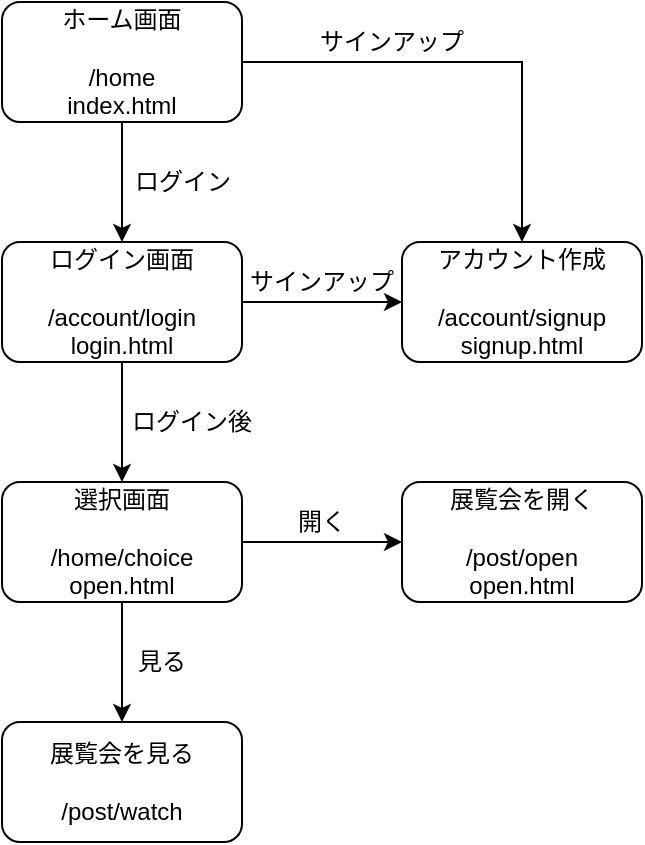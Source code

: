 <mxfile version="15.1.4" type="github"><diagram id="xssXxt2NALtNpCth1jgs" name="Page-1"><mxGraphModel dx="1038" dy="579" grid="1" gridSize="10" guides="1" tooltips="1" connect="1" arrows="1" fold="1" page="1" pageScale="1" pageWidth="827" pageHeight="1169" math="0" shadow="0"><root><mxCell id="0"/><mxCell id="1" parent="0"/><mxCell id="UdGI6lKLNlcyH2O-RLPg-4" style="edgeStyle=orthogonalEdgeStyle;rounded=0;orthogonalLoop=1;jettySize=auto;html=1;entryX=0.5;entryY=0;entryDx=0;entryDy=0;" edge="1" parent="1" source="UdGI6lKLNlcyH2O-RLPg-1" target="UdGI6lKLNlcyH2O-RLPg-3"><mxGeometry relative="1" as="geometry"/></mxCell><mxCell id="UdGI6lKLNlcyH2O-RLPg-7" style="edgeStyle=orthogonalEdgeStyle;rounded=0;orthogonalLoop=1;jettySize=auto;html=1;entryX=0.5;entryY=0;entryDx=0;entryDy=0;" edge="1" parent="1" source="UdGI6lKLNlcyH2O-RLPg-1" target="UdGI6lKLNlcyH2O-RLPg-6"><mxGeometry relative="1" as="geometry"><mxPoint x="300" y="150" as="targetPoint"/></mxGeometry></mxCell><mxCell id="UdGI6lKLNlcyH2O-RLPg-1" value="ホーム画面&lt;br&gt;&lt;br&gt;/home&lt;br&gt;index.html" style="rounded=1;whiteSpace=wrap;html=1;" vertex="1" parent="1"><mxGeometry x="40" y="40" width="120" height="60" as="geometry"/></mxCell><mxCell id="UdGI6lKLNlcyH2O-RLPg-9" style="edgeStyle=orthogonalEdgeStyle;rounded=0;orthogonalLoop=1;jettySize=auto;html=1;entryX=0;entryY=0.5;entryDx=0;entryDy=0;" edge="1" parent="1" source="UdGI6lKLNlcyH2O-RLPg-3" target="UdGI6lKLNlcyH2O-RLPg-6"><mxGeometry relative="1" as="geometry"/></mxCell><mxCell id="UdGI6lKLNlcyH2O-RLPg-12" style="edgeStyle=orthogonalEdgeStyle;rounded=0;orthogonalLoop=1;jettySize=auto;html=1;entryX=0.5;entryY=0;entryDx=0;entryDy=0;" edge="1" parent="1" source="UdGI6lKLNlcyH2O-RLPg-3" target="UdGI6lKLNlcyH2O-RLPg-11"><mxGeometry relative="1" as="geometry"/></mxCell><mxCell id="UdGI6lKLNlcyH2O-RLPg-3" value="ログイン画面&lt;br&gt;&lt;br&gt;/account/login&lt;br&gt;login.html" style="rounded=1;whiteSpace=wrap;html=1;" vertex="1" parent="1"><mxGeometry x="40" y="160" width="120" height="60" as="geometry"/></mxCell><mxCell id="UdGI6lKLNlcyH2O-RLPg-5" value="ログイン" style="text;html=1;align=center;verticalAlign=middle;resizable=0;points=[];autosize=1;strokeColor=none;fillColor=none;" vertex="1" parent="1"><mxGeometry x="100" y="120" width="60" height="20" as="geometry"/></mxCell><mxCell id="UdGI6lKLNlcyH2O-RLPg-6" value="アカウント作成&lt;br&gt;&lt;br&gt;/account/signup&lt;br&gt;signup.html" style="rounded=1;whiteSpace=wrap;html=1;" vertex="1" parent="1"><mxGeometry x="240" y="160" width="120" height="60" as="geometry"/></mxCell><mxCell id="UdGI6lKLNlcyH2O-RLPg-8" value="サインアップ" style="text;html=1;strokeColor=none;fillColor=none;align=center;verticalAlign=middle;whiteSpace=wrap;rounded=0;" vertex="1" parent="1"><mxGeometry x="190" y="50" width="90" height="20" as="geometry"/></mxCell><mxCell id="UdGI6lKLNlcyH2O-RLPg-10" value="サインアップ" style="text;html=1;strokeColor=none;fillColor=none;align=center;verticalAlign=middle;whiteSpace=wrap;rounded=0;" vertex="1" parent="1"><mxGeometry x="160" y="170" width="80" height="20" as="geometry"/></mxCell><mxCell id="UdGI6lKLNlcyH2O-RLPg-18" style="edgeStyle=orthogonalEdgeStyle;rounded=0;orthogonalLoop=1;jettySize=auto;html=1;entryX=0;entryY=0.5;entryDx=0;entryDy=0;" edge="1" parent="1" source="UdGI6lKLNlcyH2O-RLPg-11" target="UdGI6lKLNlcyH2O-RLPg-17"><mxGeometry relative="1" as="geometry"/></mxCell><mxCell id="UdGI6lKLNlcyH2O-RLPg-19" style="edgeStyle=orthogonalEdgeStyle;rounded=0;orthogonalLoop=1;jettySize=auto;html=1;entryX=0.5;entryY=0;entryDx=0;entryDy=0;" edge="1" parent="1" source="UdGI6lKLNlcyH2O-RLPg-11" target="UdGI6lKLNlcyH2O-RLPg-16"><mxGeometry relative="1" as="geometry"/></mxCell><mxCell id="UdGI6lKLNlcyH2O-RLPg-11" value="選択画面&lt;br&gt;&lt;br&gt;/home/choice&lt;br&gt;open.html" style="rounded=1;whiteSpace=wrap;html=1;" vertex="1" parent="1"><mxGeometry x="40" y="280" width="120" height="60" as="geometry"/></mxCell><mxCell id="UdGI6lKLNlcyH2O-RLPg-14" value="ログイン後" style="text;html=1;strokeColor=none;fillColor=none;align=center;verticalAlign=middle;whiteSpace=wrap;rounded=0;" vertex="1" parent="1"><mxGeometry x="100" y="240" width="70" height="20" as="geometry"/></mxCell><mxCell id="UdGI6lKLNlcyH2O-RLPg-16" value="展覧会を見る&lt;br&gt;&lt;br&gt;/post/watch&lt;br&gt;" style="rounded=1;whiteSpace=wrap;html=1;" vertex="1" parent="1"><mxGeometry x="40" y="400" width="120" height="60" as="geometry"/></mxCell><mxCell id="UdGI6lKLNlcyH2O-RLPg-17" value="展覧会を開く&lt;br&gt;&lt;br&gt;/post/open&lt;br&gt;open.html" style="rounded=1;whiteSpace=wrap;html=1;" vertex="1" parent="1"><mxGeometry x="240" y="280" width="120" height="60" as="geometry"/></mxCell><mxCell id="UdGI6lKLNlcyH2O-RLPg-20" value="開く" style="text;html=1;strokeColor=none;fillColor=none;align=center;verticalAlign=middle;whiteSpace=wrap;rounded=0;" vertex="1" parent="1"><mxGeometry x="180" y="290" width="40" height="20" as="geometry"/></mxCell><mxCell id="UdGI6lKLNlcyH2O-RLPg-21" value="見る" style="text;html=1;strokeColor=none;fillColor=none;align=center;verticalAlign=middle;whiteSpace=wrap;rounded=0;" vertex="1" parent="1"><mxGeometry x="100" y="360" width="40" height="20" as="geometry"/></mxCell></root></mxGraphModel></diagram></mxfile>